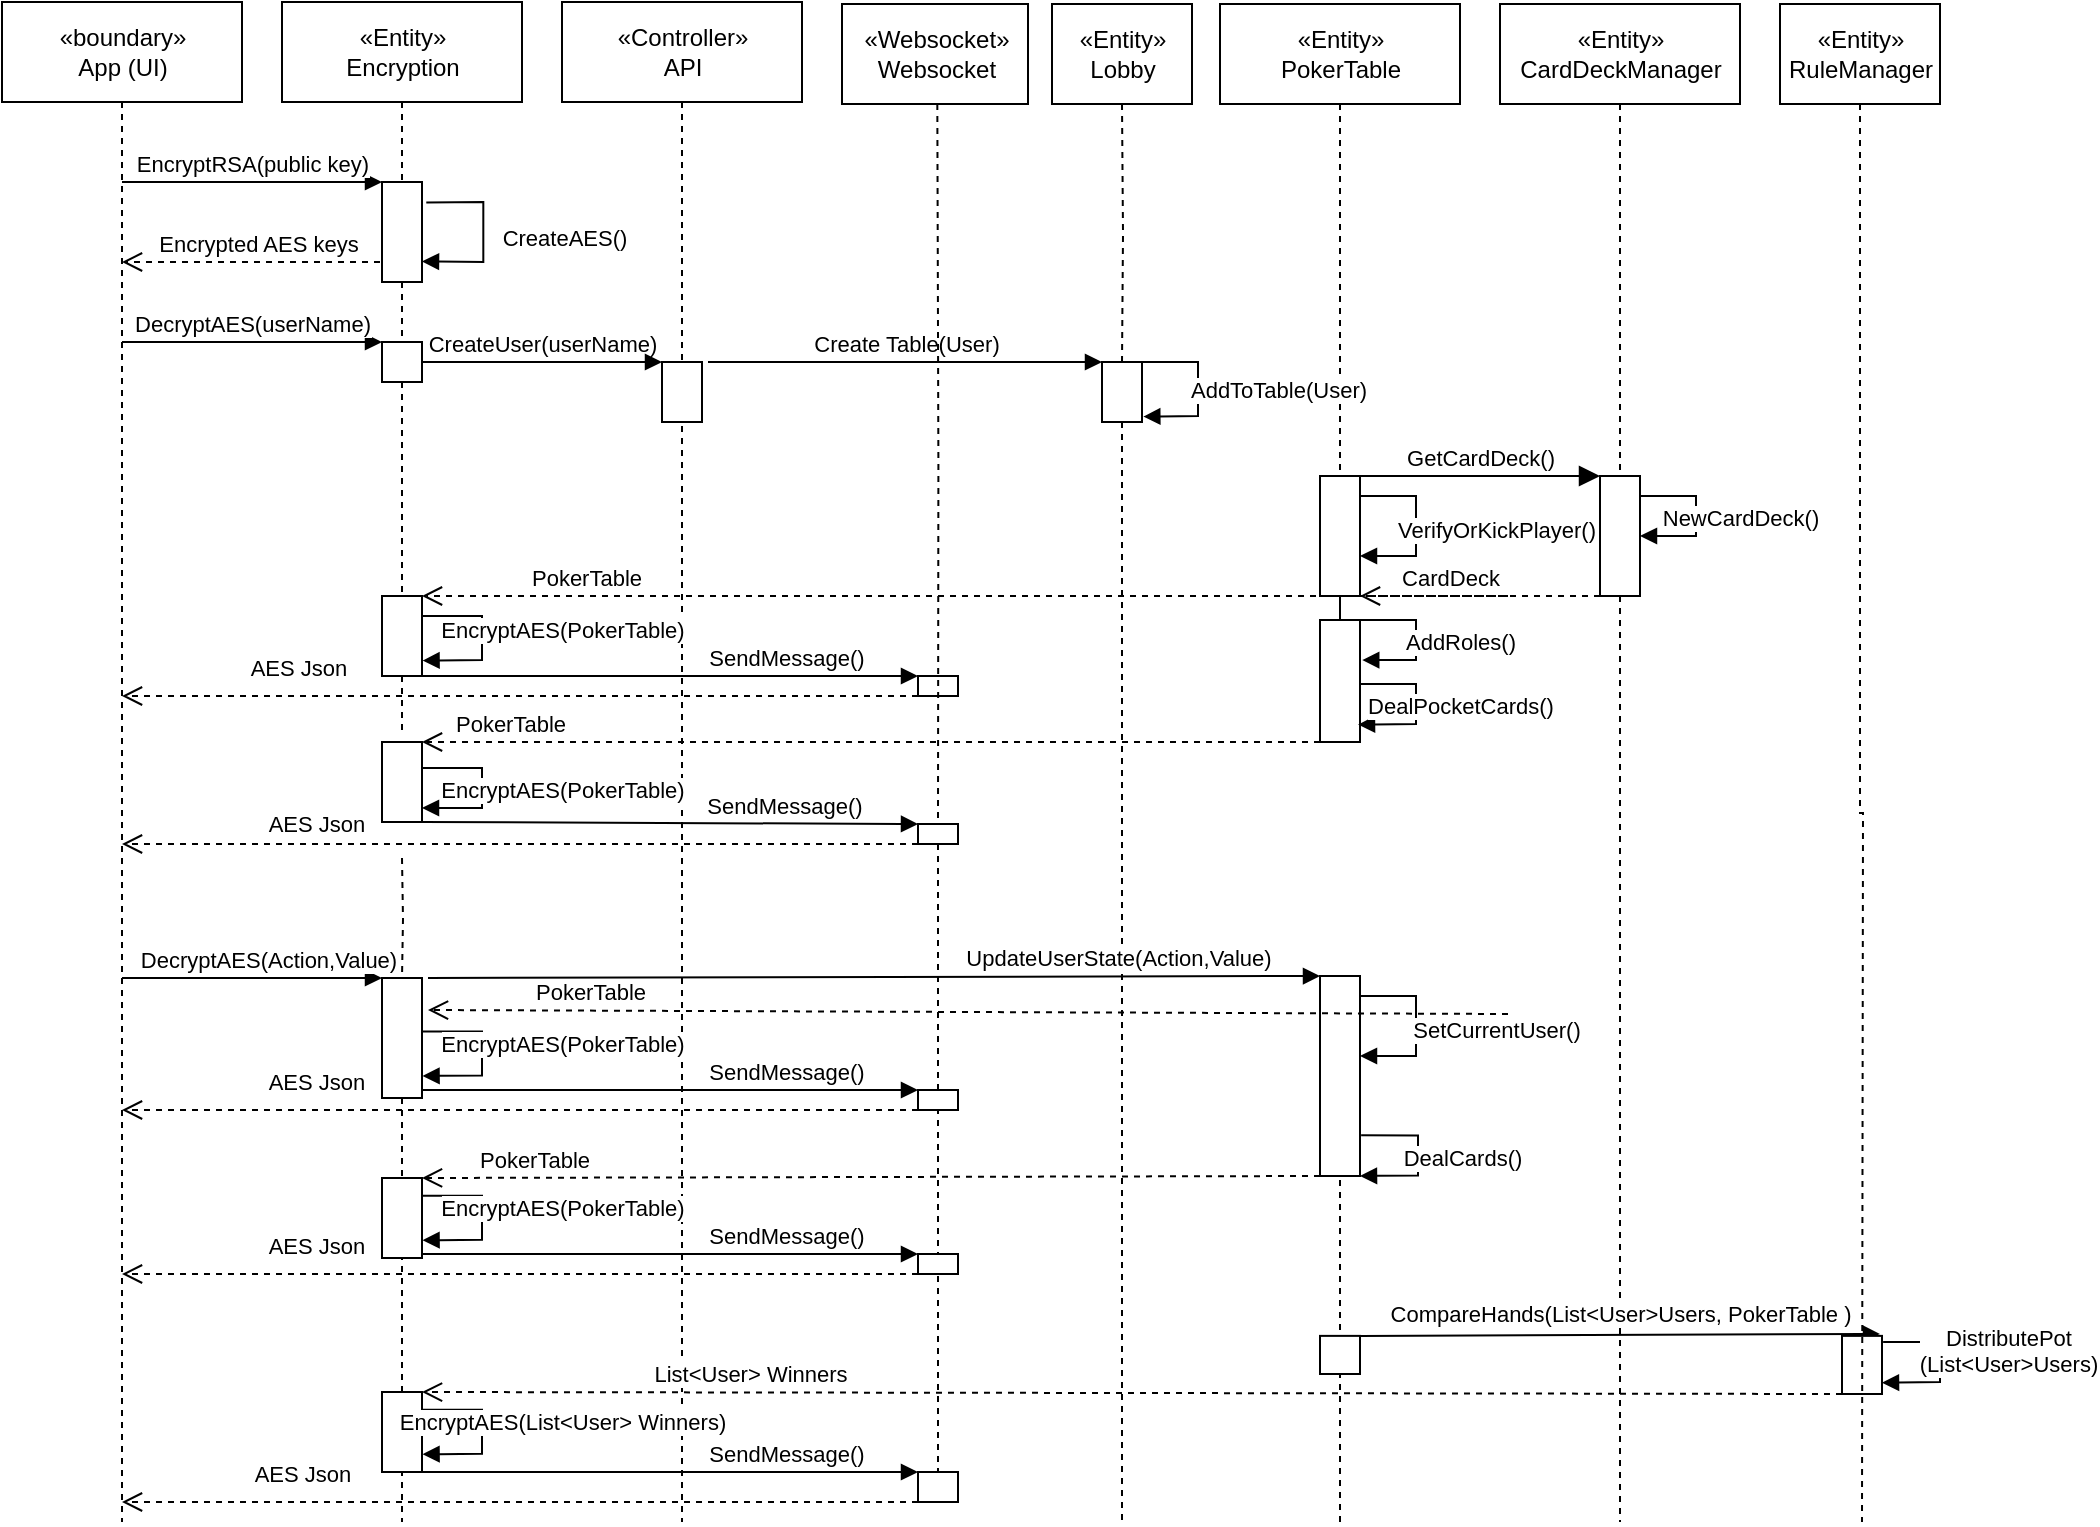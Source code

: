 <mxfile version="14.5.1" type="device"><diagram id="kZd33Q7mETK0-2-ZU69w" name="Page-1"><mxGraphModel dx="813" dy="470" grid="1" gridSize="10" guides="1" tooltips="1" connect="1" arrows="1" fold="1" page="1" pageScale="1" pageWidth="1169" pageHeight="827" math="0" shadow="0"><root><mxCell id="0"/><mxCell id="1" parent="0"/><mxCell id="RnV2M7TS6SEAEEuUX7Q--28" style="edgeStyle=orthogonalEdgeStyle;rounded=0;orthogonalLoop=1;jettySize=auto;html=1;dashed=1;labelBackgroundColor=none;endArrow=none;endFill=0;align=center;" parent="1" source="RnV2M7TS6SEAEEuUX7Q--19" target="RnV2M7TS6SEAEEuUX7Q--27" edge="1"><mxGeometry relative="1" as="geometry"><mxPoint x="756" y="678" as="targetPoint"/><mxPoint x="756.034" y="328.0" as="sourcePoint"/><Array as="points"/></mxGeometry></mxCell><mxCell id="I23DWFLtq30ZqTqnCh0_-11" style="edgeStyle=orthogonalEdgeStyle;rounded=0;orthogonalLoop=1;jettySize=auto;html=1;endArrow=none;endFill=0;dashed=1;exitX=0.5;exitY=1;exitDx=0;exitDy=0;" parent="1" source="dXs2vQaUBMwAgR_g___q-1" edge="1"><mxGeometry relative="1" as="geometry"><mxPoint x="147" y="820" as="targetPoint"/><Array as="points"><mxPoint x="147" y="621"/><mxPoint x="147" y="621"/></Array></mxGeometry></mxCell><mxCell id="dXs2vQaUBMwAgR_g___q-1" value="«boundary»&lt;br&gt;App (UI)" style="html=1;" parent="1" vertex="1"><mxGeometry x="87" y="60" width="120" height="50" as="geometry"/></mxCell><mxCell id="I23DWFLtq30ZqTqnCh0_-12" style="edgeStyle=orthogonalEdgeStyle;rounded=0;orthogonalLoop=1;jettySize=auto;html=1;dashed=1;endArrow=none;endFill=0;exitX=0.5;exitY=1;exitDx=0;exitDy=0;" parent="1" source="pCBoZzAWG-BqP60tmtR0-14" edge="1"><mxGeometry relative="1" as="geometry"><mxPoint x="287" y="820" as="targetPoint"/><mxPoint x="287" y="488" as="sourcePoint"/><Array as="points"><mxPoint x="287" y="678"/><mxPoint x="287" y="678"/></Array></mxGeometry></mxCell><mxCell id="I23DWFLtq30ZqTqnCh0_-34" style="edgeStyle=orthogonalEdgeStyle;rounded=0;orthogonalLoop=1;jettySize=auto;html=1;dashed=1;endArrow=none;endFill=0;" parent="1" source="I23DWFLtq30ZqTqnCh0_-36" edge="1"><mxGeometry relative="1" as="geometry"><mxPoint x="647" y="820" as="targetPoint"/></mxGeometry></mxCell><mxCell id="I23DWFLtq30ZqTqnCh0_-1" value="«Entity»&lt;br&gt;Lobby" style="html=1;" parent="1" vertex="1"><mxGeometry x="612" y="61" width="70" height="50" as="geometry"/></mxCell><mxCell id="I23DWFLtq30ZqTqnCh0_-17" style="edgeStyle=orthogonalEdgeStyle;rounded=0;orthogonalLoop=1;jettySize=auto;html=1;dashed=1;endArrow=none;endFill=0;" parent="1" source="I23DWFLtq30ZqTqnCh0_-4" edge="1"><mxGeometry relative="1" as="geometry"><mxPoint x="427" y="820" as="targetPoint"/><Array as="points"><mxPoint x="427" y="630"/><mxPoint x="427" y="630"/></Array></mxGeometry></mxCell><mxCell id="I23DWFLtq30ZqTqnCh0_-4" value="«Controller»&lt;br&gt;API" style="html=1;" parent="1" vertex="1"><mxGeometry x="367" y="60" width="120" height="50" as="geometry"/></mxCell><mxCell id="I23DWFLtq30ZqTqnCh0_-5" value="«Entity»&lt;br&gt;Encryption" style="html=1;" parent="1" vertex="1"><mxGeometry x="227" y="60" width="120" height="50" as="geometry"/></mxCell><mxCell id="I23DWFLtq30ZqTqnCh0_-38" style="edgeStyle=orthogonalEdgeStyle;rounded=0;orthogonalLoop=1;jettySize=auto;html=1;dashed=1;labelBackgroundColor=none;endArrow=none;endFill=0;exitX=0.5;exitY=1;exitDx=0;exitDy=0;" parent="1" source="I23DWFLtq30ZqTqnCh0_-39" edge="1"><mxGeometry relative="1" as="geometry"><mxPoint x="896" y="820" as="targetPoint"/><Array as="points"/></mxGeometry></mxCell><mxCell id="I23DWFLtq30ZqTqnCh0_-6" value="«Entity»&lt;br&gt;CardDeckManager" style="html=1;" parent="1" vertex="1"><mxGeometry x="836" y="61" width="120" height="50" as="geometry"/></mxCell><mxCell id="I23DWFLtq30ZqTqnCh0_-14" value="EncryptRSA(public key)" style="html=1;verticalAlign=bottom;endArrow=block;entryX=0;entryY=0;entryDx=0;entryDy=0;" parent="1" target="I23DWFLtq30ZqTqnCh0_-13" edge="1"><mxGeometry width="80" relative="1" as="geometry"><mxPoint x="147" y="150" as="sourcePoint"/><mxPoint x="237" y="170" as="targetPoint"/></mxGeometry></mxCell><mxCell id="I23DWFLtq30ZqTqnCh0_-22" value="Encrypted AES keys" style="html=1;verticalAlign=bottom;endArrow=open;dashed=1;endSize=8;" parent="1" edge="1"><mxGeometry relative="1" as="geometry"><mxPoint x="282" y="190" as="sourcePoint"/><mxPoint x="147" y="190" as="targetPoint"/></mxGeometry></mxCell><mxCell id="I23DWFLtq30ZqTqnCh0_-25" value="DecryptAES(userName)" style="html=1;verticalAlign=bottom;endArrow=block;entryX=0;entryY=0;entryDx=0;entryDy=0;" parent="1" target="I23DWFLtq30ZqTqnCh0_-24" edge="1"><mxGeometry width="80" relative="1" as="geometry"><mxPoint x="147" y="230" as="sourcePoint"/><mxPoint x="237" y="250" as="targetPoint"/></mxGeometry></mxCell><mxCell id="I23DWFLtq30ZqTqnCh0_-24" value="" style="rounded=0;whiteSpace=wrap;html=1;" parent="1" vertex="1"><mxGeometry x="277" y="230" width="20" height="20" as="geometry"/></mxCell><mxCell id="I23DWFLtq30ZqTqnCh0_-26" style="edgeStyle=orthogonalEdgeStyle;rounded=0;orthogonalLoop=1;jettySize=auto;html=1;dashed=1;endArrow=none;endFill=0;exitX=0.5;exitY=1;exitDx=0;exitDy=0;" parent="1" source="I23DWFLtq30ZqTqnCh0_-5" target="I23DWFLtq30ZqTqnCh0_-24" edge="1"><mxGeometry relative="1" as="geometry"><mxPoint x="297" y="630" as="targetPoint"/><mxPoint x="297" y="110" as="sourcePoint"/><Array as="points"/></mxGeometry></mxCell><mxCell id="I23DWFLtq30ZqTqnCh0_-13" value="" style="rounded=0;whiteSpace=wrap;html=1;" parent="1" vertex="1"><mxGeometry x="277" y="150" width="20" height="50" as="geometry"/></mxCell><mxCell id="I23DWFLtq30ZqTqnCh0_-30" value="CreateUser(userName)" style="html=1;verticalAlign=bottom;endArrow=block;entryX=0;entryY=0;entryDx=0;entryDy=0;labelBackgroundColor=none;" parent="1" target="I23DWFLtq30ZqTqnCh0_-29" edge="1"><mxGeometry width="80" relative="1" as="geometry"><mxPoint x="297" y="240" as="sourcePoint"/><mxPoint x="415" y="242" as="targetPoint"/></mxGeometry></mxCell><mxCell id="I23DWFLtq30ZqTqnCh0_-29" value="" style="rounded=0;whiteSpace=wrap;html=1;" parent="1" vertex="1"><mxGeometry x="417" y="240" width="20" height="30" as="geometry"/></mxCell><mxCell id="I23DWFLtq30ZqTqnCh0_-35" value="Create Table(User)" style="html=1;verticalAlign=bottom;endArrow=block;entryX=0;entryY=0;entryDx=0;entryDy=0;" parent="1" target="I23DWFLtq30ZqTqnCh0_-36" edge="1"><mxGeometry width="80" relative="1" as="geometry"><mxPoint x="440" y="240" as="sourcePoint"/><mxPoint x="540" y="242" as="targetPoint"/></mxGeometry></mxCell><mxCell id="I23DWFLtq30ZqTqnCh0_-36" value="" style="rounded=0;whiteSpace=wrap;html=1;" parent="1" vertex="1"><mxGeometry x="637" y="240" width="20" height="30" as="geometry"/></mxCell><mxCell id="I23DWFLtq30ZqTqnCh0_-37" style="edgeStyle=orthogonalEdgeStyle;rounded=0;orthogonalLoop=1;jettySize=auto;html=1;dashed=1;endArrow=none;endFill=0;" parent="1" target="I23DWFLtq30ZqTqnCh0_-36" edge="1"><mxGeometry relative="1" as="geometry"><mxPoint x="647" y="621" as="targetPoint"/><mxPoint x="647" y="111" as="sourcePoint"/></mxGeometry></mxCell><mxCell id="I23DWFLtq30ZqTqnCh0_-39" value="" style="rounded=0;whiteSpace=wrap;html=1;" parent="1" vertex="1"><mxGeometry x="886" y="297" width="20" height="60" as="geometry"/></mxCell><mxCell id="I23DWFLtq30ZqTqnCh0_-40" style="edgeStyle=orthogonalEdgeStyle;rounded=0;orthogonalLoop=1;jettySize=auto;html=1;dashed=1;labelBackgroundColor=none;endArrow=none;endFill=0;" parent="1" source="I23DWFLtq30ZqTqnCh0_-6" target="I23DWFLtq30ZqTqnCh0_-39" edge="1"><mxGeometry relative="1" as="geometry"><mxPoint x="756" y="621" as="targetPoint"/><mxPoint x="756" y="111" as="sourcePoint"/></mxGeometry></mxCell><mxCell id="I23DWFLtq30ZqTqnCh0_-41" value="NewCardDeck()" style="html=1;verticalAlign=bottom;endArrow=block;rounded=0;" parent="1" edge="1"><mxGeometry x="0.263" y="-22" width="80" relative="1" as="geometry"><mxPoint x="906" y="307" as="sourcePoint"/><mxPoint x="906" y="327" as="targetPoint"/><Array as="points"><mxPoint x="934" y="307"/><mxPoint x="934" y="327"/></Array><mxPoint x="22" y="22" as="offset"/></mxGeometry></mxCell><mxCell id="I23DWFLtq30ZqTqnCh0_-42" value="GetCardDeck()" style="html=1;verticalAlign=bottom;endArrow=block;endSize=8;align=center;endFill=1;exitX=1;exitY=0;exitDx=0;exitDy=0;entryX=0;entryY=0;entryDx=0;entryDy=0;" parent="1" source="RnV2M7TS6SEAEEuUX7Q--19" target="I23DWFLtq30ZqTqnCh0_-39" edge="1"><mxGeometry relative="1" as="geometry"><mxPoint x="806" y="248" as="sourcePoint"/><mxPoint x="846" y="178" as="targetPoint"/><mxPoint as="offset"/></mxGeometry></mxCell><mxCell id="I23DWFLtq30ZqTqnCh0_-44" style="edgeStyle=orthogonalEdgeStyle;rounded=0;orthogonalLoop=1;jettySize=auto;html=1;dashed=1;labelBackgroundColor=none;endArrow=none;endFill=0;align=center;entryX=0.5;entryY=1;entryDx=0;entryDy=0;" parent="1" edge="1"><mxGeometry relative="1" as="geometry"><mxPoint x="756" y="619" as="targetPoint"/><Array as="points"/><mxPoint x="756" y="820" as="sourcePoint"/></mxGeometry></mxCell><mxCell id="I23DWFLtq30ZqTqnCh0_-43" value="«Entity»&lt;br&gt;PokerTable" style="html=1;" parent="1" vertex="1"><mxGeometry x="696" y="61" width="120" height="50" as="geometry"/></mxCell><mxCell id="RnV2M7TS6SEAEEuUX7Q--2" value="CardDeck" style="html=1;verticalAlign=bottom;endArrow=open;dashed=1;endSize=8;entryX=1;entryY=1;entryDx=0;entryDy=0;exitX=0;exitY=1;exitDx=0;exitDy=0;" parent="1" source="I23DWFLtq30ZqTqnCh0_-39" target="RnV2M7TS6SEAEEuUX7Q--19" edge="1"><mxGeometry x="0.259" relative="1" as="geometry"><mxPoint x="884" y="318" as="sourcePoint"/><mxPoint x="776" y="318" as="targetPoint"/><mxPoint as="offset"/></mxGeometry></mxCell><mxCell id="RnV2M7TS6SEAEEuUX7Q--13" value="EncryptAES(PokerTable)" style="html=1;verticalAlign=bottom;endArrow=block;rounded=0;entryX=1.014;entryY=0.807;entryDx=0;entryDy=0;entryPerimeter=0;" parent="1" target="RnV2M7TS6SEAEEuUX7Q--12" edge="1"><mxGeometry x="0.115" y="40" width="80" relative="1" as="geometry"><mxPoint x="297" y="367" as="sourcePoint"/><mxPoint x="307" y="397" as="targetPoint"/><Array as="points"><mxPoint x="327" y="367"/><mxPoint x="327" y="389"/></Array><mxPoint as="offset"/></mxGeometry></mxCell><mxCell id="RnV2M7TS6SEAEEuUX7Q--14" value="AES Json" style="html=1;verticalAlign=bottom;endArrow=open;dashed=1;endSize=8;exitX=0;exitY=1;exitDx=0;exitDy=0;" parent="1" source="tcF9JLn-VsjhTE7uYUkC-4" edge="1"><mxGeometry x="0.561" y="-5" relative="1" as="geometry"><mxPoint x="277" y="397" as="sourcePoint"/><mxPoint x="147" y="407" as="targetPoint"/><mxPoint as="offset"/></mxGeometry></mxCell><mxCell id="RnV2M7TS6SEAEEuUX7Q--15" value="CreateAES()" style="html=1;verticalAlign=bottom;endArrow=block;rounded=0;entryX=0.967;entryY=0.567;entryDx=0;entryDy=0;entryPerimeter=0;exitX=1.074;exitY=0.146;exitDx=0;exitDy=0;exitPerimeter=0;" parent="1" edge="1"><mxGeometry x="0.259" y="40" width="80" relative="1" as="geometry"><mxPoint x="299.14" y="160.22" as="sourcePoint"/><mxPoint x="297.0" y="189.69" as="targetPoint"/><Array as="points"><mxPoint x="327.66" y="160"/><mxPoint x="327.66" y="190"/></Array><mxPoint as="offset"/></mxGeometry></mxCell><mxCell id="RnV2M7TS6SEAEEuUX7Q--19" value="" style="rounded=0;whiteSpace=wrap;html=1;" parent="1" vertex="1"><mxGeometry x="746" y="297" width="20" height="60" as="geometry"/></mxCell><mxCell id="RnV2M7TS6SEAEEuUX7Q--20" style="edgeStyle=orthogonalEdgeStyle;rounded=0;orthogonalLoop=1;jettySize=auto;html=1;dashed=1;labelBackgroundColor=none;endArrow=none;endFill=0;align=center;" parent="1" source="I23DWFLtq30ZqTqnCh0_-43" target="RnV2M7TS6SEAEEuUX7Q--19" edge="1"><mxGeometry relative="1" as="geometry"><mxPoint x="933" y="661" as="targetPoint"/><mxPoint x="756.0" y="111" as="sourcePoint"/><Array as="points"/></mxGeometry></mxCell><mxCell id="RnV2M7TS6SEAEEuUX7Q--24" value="PokerTable" style="html=1;verticalAlign=bottom;endArrow=open;dashed=1;endSize=8;entryX=1;entryY=0;entryDx=0;entryDy=0;exitX=0;exitY=0.5;exitDx=0;exitDy=0;" parent="1" target="RnV2M7TS6SEAEEuUX7Q--12" edge="1"><mxGeometry x="0.7" relative="1" as="geometry"><mxPoint x="840" y="357" as="sourcePoint"/><mxPoint x="580" y="356.44" as="targetPoint"/><mxPoint as="offset"/></mxGeometry></mxCell><mxCell id="RnV2M7TS6SEAEEuUX7Q--12" value="" style="rounded=0;whiteSpace=wrap;html=1;" parent="1" vertex="1"><mxGeometry x="277" y="357" width="20" height="40" as="geometry"/></mxCell><mxCell id="RnV2M7TS6SEAEEuUX7Q--25" style="edgeStyle=orthogonalEdgeStyle;rounded=0;orthogonalLoop=1;jettySize=auto;html=1;dashed=1;endArrow=none;endFill=0;exitX=0.5;exitY=1;exitDx=0;exitDy=0;" parent="1" source="I23DWFLtq30ZqTqnCh0_-24" target="RnV2M7TS6SEAEEuUX7Q--12" edge="1"><mxGeometry relative="1" as="geometry"><mxPoint x="287" y="630" as="targetPoint"/><mxPoint x="287" y="260" as="sourcePoint"/><Array as="points"/></mxGeometry></mxCell><mxCell id="RnV2M7TS6SEAEEuUX7Q--27" value="" style="rounded=0;whiteSpace=wrap;html=1;" parent="1" vertex="1"><mxGeometry x="746" y="369" width="20" height="61" as="geometry"/></mxCell><mxCell id="RnV2M7TS6SEAEEuUX7Q--29" value="PokerTable" style="html=1;verticalAlign=bottom;endArrow=open;dashed=1;endSize=8;exitX=0;exitY=1;exitDx=0;exitDy=0;entryX=1;entryY=0;entryDx=0;entryDy=0;" parent="1" source="RnV2M7TS6SEAEEuUX7Q--27" target="RnV2M7TS6SEAEEuUX7Q--32" edge="1"><mxGeometry x="0.804" relative="1" as="geometry"><mxPoint x="840" y="437.75" as="sourcePoint"/><mxPoint x="301" y="439" as="targetPoint"/><mxPoint as="offset"/></mxGeometry></mxCell><mxCell id="RnV2M7TS6SEAEEuUX7Q--31" style="edgeStyle=orthogonalEdgeStyle;rounded=0;orthogonalLoop=1;jettySize=auto;html=1;dashed=1;endArrow=none;endFill=0;exitX=0.5;exitY=1;exitDx=0;exitDy=0;" parent="1" source="RnV2M7TS6SEAEEuUX7Q--12" edge="1"><mxGeometry relative="1" as="geometry"><mxPoint x="287" y="427" as="targetPoint"/><mxPoint x="287" y="427" as="sourcePoint"/><Array as="points"/></mxGeometry></mxCell><mxCell id="RnV2M7TS6SEAEEuUX7Q--32" value="" style="rounded=0;whiteSpace=wrap;html=1;" parent="1" vertex="1"><mxGeometry x="277" y="430" width="20" height="40" as="geometry"/></mxCell><mxCell id="RnV2M7TS6SEAEEuUX7Q--33" value="EncryptAES(PokerTable)" style="html=1;verticalAlign=bottom;endArrow=block;rounded=0;" parent="1" edge="1"><mxGeometry x="0.25" y="-40" width="80" relative="1" as="geometry"><mxPoint x="297" y="443" as="sourcePoint"/><mxPoint x="297" y="463" as="targetPoint"/><Array as="points"><mxPoint x="327" y="443"/><mxPoint x="327" y="463"/></Array><mxPoint x="40" y="40" as="offset"/></mxGeometry></mxCell><mxCell id="RnV2M7TS6SEAEEuUX7Q--34" value="AES Json" style="html=1;verticalAlign=bottom;endArrow=open;dashed=1;endSize=8;exitX=0;exitY=1;exitDx=0;exitDy=0;" parent="1" source="tcF9JLn-VsjhTE7uYUkC-6" edge="1"><mxGeometry x="0.512" y="-1" relative="1" as="geometry"><mxPoint x="277" y="479.6" as="sourcePoint"/><mxPoint x="147" y="481" as="targetPoint"/><Array as="points"/><mxPoint as="offset"/></mxGeometry></mxCell><mxCell id="RnV2M7TS6SEAEEuUX7Q--41" value="«Entity»&lt;br&gt;RuleManager" style="html=1;" parent="1" vertex="1"><mxGeometry x="976" y="61" width="80" height="50" as="geometry"/></mxCell><mxCell id="RnV2M7TS6SEAEEuUX7Q--43" value="DecryptAES(Action,Value)" style="html=1;verticalAlign=bottom;endArrow=block;entryX=0;entryY=0;entryDx=0;entryDy=0;" parent="1" target="RnV2M7TS6SEAEEuUX7Q--44" edge="1"><mxGeometry x="0.123" width="80" relative="1" as="geometry"><mxPoint x="147" y="548.0" as="sourcePoint"/><mxPoint x="267" y="548" as="targetPoint"/><mxPoint as="offset"/></mxGeometry></mxCell><mxCell id="RnV2M7TS6SEAEEuUX7Q--44" value="" style="rounded=0;whiteSpace=wrap;html=1;" parent="1" vertex="1"><mxGeometry x="277" y="548" width="20" height="60" as="geometry"/></mxCell><mxCell id="RnV2M7TS6SEAEEuUX7Q--45" style="edgeStyle=orthogonalEdgeStyle;rounded=0;orthogonalLoop=1;jettySize=auto;html=1;dashed=1;endArrow=none;endFill=0;exitX=0.5;exitY=1;exitDx=0;exitDy=0;" parent="1" target="RnV2M7TS6SEAEEuUX7Q--44" edge="1"><mxGeometry relative="1" as="geometry"><mxPoint x="287" y="678" as="targetPoint"/><mxPoint x="287" y="488" as="sourcePoint"/><Array as="points"/></mxGeometry></mxCell><mxCell id="RnV2M7TS6SEAEEuUX7Q--46" value="UpdateUserState(Action,Value)" style="html=1;verticalAlign=bottom;endArrow=block;entryX=0;entryY=0;entryDx=0;entryDy=0;" parent="1" target="RnV2M7TS6SEAEEuUX7Q--47" edge="1"><mxGeometry x="0.55" width="80" relative="1" as="geometry"><mxPoint x="300" y="548.0" as="sourcePoint"/><mxPoint x="840" y="549" as="targetPoint"/><mxPoint as="offset"/></mxGeometry></mxCell><mxCell id="RnV2M7TS6SEAEEuUX7Q--47" value="" style="rounded=0;whiteSpace=wrap;html=1;" parent="1" vertex="1"><mxGeometry x="746" y="547" width="20" height="100" as="geometry"/></mxCell><mxCell id="pCBoZzAWG-BqP60tmtR0-1" value="PokerTable" style="html=1;verticalAlign=bottom;endArrow=open;dashed=1;endSize=8;exitX=0;exitY=1;exitDx=0;exitDy=0;entryX=1;entryY=0;entryDx=0;entryDy=0;" parent="1" source="RnV2M7TS6SEAEEuUX7Q--47" target="pCBoZzAWG-BqP60tmtR0-14" edge="1"><mxGeometry x="0.75" relative="1" as="geometry"><mxPoint x="840" y="649" as="sourcePoint"/><mxPoint x="320" y="648" as="targetPoint"/><mxPoint as="offset"/></mxGeometry></mxCell><mxCell id="pCBoZzAWG-BqP60tmtR0-2" value="EncryptAES(PokerTable)" style="html=1;verticalAlign=bottom;endArrow=block;rounded=0;entryX=1.014;entryY=0.807;entryDx=0;entryDy=0;entryPerimeter=0;" parent="1" edge="1"><mxGeometry x="0.115" y="40" width="80" relative="1" as="geometry"><mxPoint x="297.0" y="574.72" as="sourcePoint"/><mxPoint x="297.28" y="597.0" as="targetPoint"/><Array as="points"><mxPoint x="327" y="574.72"/><mxPoint x="327" y="596.72"/></Array><mxPoint as="offset"/></mxGeometry></mxCell><mxCell id="pCBoZzAWG-BqP60tmtR0-3" value="AES Json" style="html=1;verticalAlign=bottom;endArrow=open;dashed=1;endSize=8;exitX=0;exitY=1;exitDx=0;exitDy=0;" parent="1" source="tcF9JLn-VsjhTE7uYUkC-11" edge="1"><mxGeometry x="0.512" y="-5" relative="1" as="geometry"><mxPoint x="277" y="618" as="sourcePoint"/><mxPoint x="147" y="614" as="targetPoint"/><mxPoint as="offset"/></mxGeometry></mxCell><mxCell id="pCBoZzAWG-BqP60tmtR0-10" value="" style="rounded=0;whiteSpace=wrap;html=1;" parent="1" vertex="1"><mxGeometry x="746" y="726.94" width="20" height="19.06" as="geometry"/></mxCell><mxCell id="pCBoZzAWG-BqP60tmtR0-13" value="PokerTable" style="html=1;verticalAlign=bottom;endArrow=open;dashed=1;endSize=8;exitX=0;exitY=0.25;exitDx=0;exitDy=0;" parent="1" edge="1"><mxGeometry x="0.701" relative="1" as="geometry"><mxPoint x="840" y="566" as="sourcePoint"/><mxPoint x="300" y="564" as="targetPoint"/><mxPoint as="offset"/></mxGeometry></mxCell><mxCell id="pCBoZzAWG-BqP60tmtR0-14" value="" style="rounded=0;whiteSpace=wrap;html=1;" parent="1" vertex="1"><mxGeometry x="277" y="648" width="20" height="40" as="geometry"/></mxCell><mxCell id="pCBoZzAWG-BqP60tmtR0-15" style="edgeStyle=orthogonalEdgeStyle;rounded=0;orthogonalLoop=1;jettySize=auto;html=1;dashed=1;endArrow=none;endFill=0;exitX=0.5;exitY=1;exitDx=0;exitDy=0;" parent="1" source="RnV2M7TS6SEAEEuUX7Q--44" target="pCBoZzAWG-BqP60tmtR0-14" edge="1"><mxGeometry relative="1" as="geometry"><mxPoint x="287" y="848" as="targetPoint"/><mxPoint x="287" y="588" as="sourcePoint"/><Array as="points"/></mxGeometry></mxCell><mxCell id="pCBoZzAWG-BqP60tmtR0-16" value="EncryptAES(PokerTable)" style="html=1;verticalAlign=bottom;endArrow=block;rounded=0;entryX=1.014;entryY=0.807;entryDx=0;entryDy=0;entryPerimeter=0;" parent="1" edge="1"><mxGeometry x="0.115" y="40" width="80" relative="1" as="geometry"><mxPoint x="297.0" y="656.86" as="sourcePoint"/><mxPoint x="297.28" y="679.14" as="targetPoint"/><Array as="points"><mxPoint x="327" y="656.86"/><mxPoint x="327" y="678.86"/></Array><mxPoint as="offset"/></mxGeometry></mxCell><mxCell id="CEzN8gbvRfDG_5V-bq5U-1" value="AddRoles()" style="html=1;verticalAlign=bottom;endArrow=block;rounded=0;entryX=1.056;entryY=0.273;entryDx=0;entryDy=0;entryPerimeter=0;" parent="1" edge="1"><mxGeometry x="0.282" y="22" width="80" relative="1" as="geometry"><mxPoint x="766" y="369" as="sourcePoint"/><mxPoint x="767.12" y="389.03" as="targetPoint"/><Array as="points"><mxPoint x="794" y="369"/><mxPoint x="794" y="389"/></Array><mxPoint x="22" y="-22" as="offset"/></mxGeometry></mxCell><mxCell id="CEzN8gbvRfDG_5V-bq5U-3" value="DealPocketCards()" style="html=1;verticalAlign=bottom;endArrow=block;rounded=0;entryX=0.95;entryY=0.639;entryDx=0;entryDy=0;entryPerimeter=0;exitX=0.978;exitY=0.454;exitDx=0;exitDy=0;exitPerimeter=0;" parent="1" edge="1"><mxGeometry x="0.251" y="22" width="80" relative="1" as="geometry"><mxPoint x="765.56" y="400.94" as="sourcePoint"/><mxPoint x="765" y="421.29" as="targetPoint"/><Array as="points"><mxPoint x="794" y="401"/><mxPoint x="794" y="421"/></Array><mxPoint x="22" y="-22" as="offset"/></mxGeometry></mxCell><mxCell id="CEzN8gbvRfDG_5V-bq5U-4" value="SetCurrentUser()" style="html=1;verticalAlign=bottom;endArrow=block;rounded=0;" parent="1" edge="1"><mxGeometry x="0.259" y="40" width="80" relative="1" as="geometry"><mxPoint x="766" y="557" as="sourcePoint"/><mxPoint x="766" y="587" as="targetPoint"/><Array as="points"><mxPoint x="794" y="557"/><mxPoint x="794" y="587"/></Array><mxPoint as="offset"/></mxGeometry></mxCell><mxCell id="CEzN8gbvRfDG_5V-bq5U-5" value="DealCards()" style="html=1;verticalAlign=bottom;endArrow=block;rounded=0;entryX=0.95;entryY=0.639;entryDx=0;entryDy=0;entryPerimeter=0;exitX=0.978;exitY=0.454;exitDx=0;exitDy=0;exitPerimeter=0;" parent="1" edge="1"><mxGeometry x="0.251" y="22" width="80" relative="1" as="geometry"><mxPoint x="766.56" y="626.65" as="sourcePoint"/><mxPoint x="766" y="647" as="targetPoint"/><Array as="points"><mxPoint x="795" y="626.71"/><mxPoint x="795" y="646.71"/></Array><mxPoint x="22" y="-22" as="offset"/></mxGeometry></mxCell><mxCell id="tcF9JLn-VsjhTE7uYUkC-2" value="«Websocket»&lt;br&gt;Websocket" style="html=1;" parent="1" vertex="1"><mxGeometry x="507" y="61" width="93" height="50" as="geometry"/></mxCell><mxCell id="tcF9JLn-VsjhTE7uYUkC-3" style="edgeStyle=orthogonalEdgeStyle;rounded=0;orthogonalLoop=1;jettySize=auto;html=1;endArrow=none;endFill=0;dashed=1;labelBackgroundColor=none;entryX=0.5;entryY=0;entryDx=0;entryDy=0;" parent="1" source="tcF9JLn-VsjhTE7uYUkC-6" target="tcF9JLn-VsjhTE7uYUkC-28" edge="1"><mxGeometry relative="1" as="geometry"><mxPoint x="554.66" y="849" as="targetPoint"/><mxPoint x="554.66" y="159" as="sourcePoint"/></mxGeometry></mxCell><mxCell id="tcF9JLn-VsjhTE7uYUkC-4" value="" style="rounded=0;whiteSpace=wrap;html=1;" parent="1" vertex="1"><mxGeometry x="545" y="397" width="20" height="10" as="geometry"/></mxCell><mxCell id="tcF9JLn-VsjhTE7uYUkC-5" value="SendMessage()" style="html=1;verticalAlign=bottom;endArrow=block;entryX=0;entryY=0;entryDx=0;entryDy=0;labelBackgroundColor=none;exitX=1;exitY=1;exitDx=0;exitDy=0;" parent="1" source="RnV2M7TS6SEAEEuUX7Q--12" target="tcF9JLn-VsjhTE7uYUkC-4" edge="1"><mxGeometry x="0.462" width="80" relative="1" as="geometry"><mxPoint x="307" y="397" as="sourcePoint"/><mxPoint x="537" y="417.0" as="targetPoint"/><mxPoint as="offset"/></mxGeometry></mxCell><mxCell id="tcF9JLn-VsjhTE7uYUkC-6" value="" style="rounded=0;whiteSpace=wrap;html=1;" parent="1" vertex="1"><mxGeometry x="545" y="471" width="20" height="10" as="geometry"/></mxCell><mxCell id="tcF9JLn-VsjhTE7uYUkC-7" style="edgeStyle=orthogonalEdgeStyle;rounded=0;orthogonalLoop=1;jettySize=auto;html=1;endArrow=none;endFill=0;dashed=1;labelBackgroundColor=none;" parent="1" target="tcF9JLn-VsjhTE7uYUkC-6" edge="1"><mxGeometry relative="1" as="geometry"><mxPoint x="554.66" y="801" as="targetPoint"/><mxPoint x="554.66" y="111" as="sourcePoint"/></mxGeometry></mxCell><mxCell id="tcF9JLn-VsjhTE7uYUkC-8" value="SendMessage()" style="html=1;verticalAlign=bottom;endArrow=block;entryX=0;entryY=0;entryDx=0;entryDy=0;labelBackgroundColor=none;exitX=1;exitY=1;exitDx=0;exitDy=0;" parent="1" source="RnV2M7TS6SEAEEuUX7Q--32" target="tcF9JLn-VsjhTE7uYUkC-6" edge="1"><mxGeometry x="0.462" width="80" relative="1" as="geometry"><mxPoint x="297.0" y="490.52" as="sourcePoint"/><mxPoint x="557" y="490.52" as="targetPoint"/><mxPoint as="offset"/></mxGeometry></mxCell><mxCell id="tcF9JLn-VsjhTE7uYUkC-10" value="SendMessage()" style="html=1;verticalAlign=bottom;endArrow=block;entryX=0;entryY=0;entryDx=0;entryDy=0;labelBackgroundColor=none;exitX=1;exitY=1;exitDx=0;exitDy=0;" parent="1" target="tcF9JLn-VsjhTE7uYUkC-11" edge="1"><mxGeometry x="0.462" width="80" relative="1" as="geometry"><mxPoint x="297.0" y="604" as="sourcePoint"/><mxPoint x="537" y="624.0" as="targetPoint"/><mxPoint as="offset"/></mxGeometry></mxCell><mxCell id="tcF9JLn-VsjhTE7uYUkC-11" value="" style="rounded=0;whiteSpace=wrap;html=1;" parent="1" vertex="1"><mxGeometry x="545" y="604" width="20" height="10" as="geometry"/></mxCell><mxCell id="tcF9JLn-VsjhTE7uYUkC-15" value="" style="rounded=0;whiteSpace=wrap;html=1;" parent="1" vertex="1"><mxGeometry x="545" y="686" width="20" height="10" as="geometry"/></mxCell><mxCell id="tcF9JLn-VsjhTE7uYUkC-16" value="SendMessage()" style="html=1;verticalAlign=bottom;endArrow=block;entryX=0;entryY=0;entryDx=0;entryDy=0;labelBackgroundColor=none;exitX=1;exitY=1;exitDx=0;exitDy=0;" parent="1" target="tcF9JLn-VsjhTE7uYUkC-15" edge="1"><mxGeometry x="0.462" width="80" relative="1" as="geometry"><mxPoint x="297.0" y="686" as="sourcePoint"/><mxPoint x="537" y="706.0" as="targetPoint"/><mxPoint as="offset"/></mxGeometry></mxCell><mxCell id="tcF9JLn-VsjhTE7uYUkC-17" value="AES Json" style="html=1;verticalAlign=bottom;endArrow=open;dashed=1;endSize=8;exitX=0;exitY=1;exitDx=0;exitDy=0;" parent="1" source="tcF9JLn-VsjhTE7uYUkC-15" edge="1"><mxGeometry x="0.512" y="-5" relative="1" as="geometry"><mxPoint x="277" y="700" as="sourcePoint"/><mxPoint x="147" y="696" as="targetPoint"/><mxPoint as="offset"/></mxGeometry></mxCell><mxCell id="tcF9JLn-VsjhTE7uYUkC-18" value="CompareHands(List&amp;lt;User&amp;gt;Users, PokerTable )" style="html=1;verticalAlign=bottom;endArrow=block;rounded=0;exitX=1;exitY=0;exitDx=0;exitDy=0;" parent="1" source="pCBoZzAWG-BqP60tmtR0-10" edge="1"><mxGeometry width="80" relative="1" as="geometry"><mxPoint x="776" y="725.94" as="sourcePoint"/><mxPoint x="1026" y="725.94" as="targetPoint"/><Array as="points"/><mxPoint y="-1" as="offset"/></mxGeometry></mxCell><mxCell id="tcF9JLn-VsjhTE7uYUkC-20" value="" style="rounded=0;whiteSpace=wrap;html=1;" parent="1" vertex="1"><mxGeometry x="1007" y="726.94" width="20" height="29.06" as="geometry"/></mxCell><mxCell id="tcF9JLn-VsjhTE7uYUkC-21" style="edgeStyle=orthogonalEdgeStyle;rounded=0;orthogonalLoop=1;jettySize=auto;html=1;endArrow=none;endFill=0;dashed=1;labelBackgroundColor=none;" parent="1" source="RnV2M7TS6SEAEEuUX7Q--41" edge="1"><mxGeometry relative="1" as="geometry"><mxPoint x="1017" y="820" as="targetPoint"/><mxPoint x="1036" y="111" as="sourcePoint"/></mxGeometry></mxCell><mxCell id="tcF9JLn-VsjhTE7uYUkC-22" value="List&amp;lt;User&amp;gt; Winners" style="html=1;verticalAlign=bottom;endArrow=open;dashed=1;endSize=8;exitX=0;exitY=1;exitDx=0;exitDy=0;entryX=1;entryY=0;entryDx=0;entryDy=0;" parent="1" source="tcF9JLn-VsjhTE7uYUkC-20" target="tcF9JLn-VsjhTE7uYUkC-30" edge="1"><mxGeometry x="0.538" relative="1" as="geometry"><mxPoint x="1120" y="716" as="sourcePoint"/><mxPoint x="570" y="716" as="targetPoint"/><mxPoint as="offset"/></mxGeometry></mxCell><mxCell id="tcF9JLn-VsjhTE7uYUkC-25" value="DistributePot&lt;br&gt;(List&amp;lt;User&amp;gt;Users)" style="html=1;verticalAlign=bottom;endArrow=block;rounded=0;entryX=0.95;entryY=0.639;entryDx=0;entryDy=0;entryPerimeter=0;exitX=0.978;exitY=0.454;exitDx=0;exitDy=0;exitPerimeter=0;" parent="1" edge="1"><mxGeometry x="0.251" y="34" width="80" relative="1" as="geometry"><mxPoint x="1027.56" y="730" as="sourcePoint"/><mxPoint x="1027" y="750.35" as="targetPoint"/><Array as="points"><mxPoint x="1056" y="730.06"/><mxPoint x="1056" y="750.06"/></Array><mxPoint x="34" y="-34" as="offset"/></mxGeometry></mxCell><mxCell id="tcF9JLn-VsjhTE7uYUkC-28" value="" style="rounded=0;whiteSpace=wrap;html=1;" parent="1" vertex="1"><mxGeometry x="545" y="795" width="20" height="15" as="geometry"/></mxCell><mxCell id="tcF9JLn-VsjhTE7uYUkC-29" value="SendMessage()" style="html=1;verticalAlign=bottom;endArrow=block;entryX=0;entryY=0;entryDx=0;entryDy=0;labelBackgroundColor=none;exitX=1;exitY=1;exitDx=0;exitDy=0;" parent="1" source="tcF9JLn-VsjhTE7uYUkC-30" target="tcF9JLn-VsjhTE7uYUkC-28" edge="1"><mxGeometry x="0.462" width="80" relative="1" as="geometry"><mxPoint x="297" y="778" as="sourcePoint"/><mxPoint x="537" y="798.0" as="targetPoint"/><mxPoint as="offset"/></mxGeometry></mxCell><mxCell id="tcF9JLn-VsjhTE7uYUkC-30" value="" style="rounded=0;whiteSpace=wrap;html=1;" parent="1" vertex="1"><mxGeometry x="277" y="755" width="20" height="40" as="geometry"/></mxCell><mxCell id="tcF9JLn-VsjhTE7uYUkC-31" value="EncryptAES(List&amp;lt;User&amp;gt; Winners)" style="html=1;verticalAlign=bottom;endArrow=block;rounded=0;entryX=1.014;entryY=0.807;entryDx=0;entryDy=0;entryPerimeter=0;" parent="1" edge="1"><mxGeometry x="0.115" y="40" width="80" relative="1" as="geometry"><mxPoint x="297.0" y="763.86" as="sourcePoint"/><mxPoint x="297.28" y="786.14" as="targetPoint"/><Array as="points"><mxPoint x="327" y="763.86"/><mxPoint x="327" y="785.86"/></Array><mxPoint as="offset"/></mxGeometry></mxCell><mxCell id="tcF9JLn-VsjhTE7uYUkC-32" value="AES Json" style="html=1;verticalAlign=bottom;endArrow=open;dashed=1;endSize=8;exitX=0;exitY=1;exitDx=0;exitDy=0;" parent="1" source="tcF9JLn-VsjhTE7uYUkC-28" edge="1"><mxGeometry x="0.55" y="-5" relative="1" as="geometry"><mxPoint x="542" y="810.0" as="sourcePoint"/><mxPoint x="147" y="810" as="targetPoint"/><mxPoint as="offset"/></mxGeometry></mxCell><mxCell id="4rXDthsjbxwhP-bbcQOD-4" value="AddToTable(User)" style="html=1;verticalAlign=bottom;endArrow=block;rounded=0;entryX=1.033;entryY=0.91;entryDx=0;entryDy=0;entryPerimeter=0;exitX=0.92;exitY=0.002;exitDx=0;exitDy=0;exitPerimeter=0;" parent="1" source="I23DWFLtq30ZqTqnCh0_-36" target="I23DWFLtq30ZqTqnCh0_-36" edge="1"><mxGeometry x="0.259" y="40" width="80" relative="1" as="geometry"><mxPoint x="658" y="240" as="sourcePoint"/><mxPoint x="657" y="271" as="targetPoint"/><Array as="points"><mxPoint x="685" y="240"/><mxPoint x="685" y="267"/></Array><mxPoint as="offset"/></mxGeometry></mxCell><mxCell id="4rXDthsjbxwhP-bbcQOD-7" value="VerifyOrKickPlayer()" style="html=1;verticalAlign=bottom;endArrow=block;rounded=0;" parent="1" edge="1"><mxGeometry x="0.259" y="40" width="80" relative="1" as="geometry"><mxPoint x="766" y="307" as="sourcePoint"/><mxPoint x="766" y="337" as="targetPoint"/><Array as="points"><mxPoint x="794" y="307"/><mxPoint x="794" y="337"/></Array><mxPoint as="offset"/></mxGeometry></mxCell><mxCell id="4rXDthsjbxwhP-bbcQOD-103" value="Betting Loop" style="" parent="0" visible="0"/><mxCell id="CEzN8gbvRfDG_5V-bq5U-8" value="Betting Loop" style="shape=umlFrame;whiteSpace=wrap;html=1;width=80;height=30;" parent="4rXDthsjbxwhP-bbcQOD-103" vertex="1"><mxGeometry x="60" y="530" width="820" height="90" as="geometry"/></mxCell><mxCell id="4rXDthsjbxwhP-bbcQOD-102" value="Game Loop" style="" parent="0" visible="0"/><mxCell id="pCBoZzAWG-BqP60tmtR0-9" value="GameLoop" style="shape=umlFrame;whiteSpace=wrap;html=1;width=80;height=25;" parent="4rXDthsjbxwhP-bbcQOD-102" vertex="1"><mxGeometry x="20" y="490" width="870" height="217" as="geometry"/></mxCell><mxCell id="4rXDthsjbxwhP-bbcQOD-9" value="Master Loop" style="locked=1;" parent="0" visible="0"/><mxCell id="4rXDthsjbxwhP-bbcQOD-8" value="MasterLoop" style="shape=umlFrame;whiteSpace=wrap;html=1;width=70;height=28;" parent="4rXDthsjbxwhP-bbcQOD-9" vertex="1"><mxGeometry x="10" y="279" width="1140" height="538" as="geometry"/></mxCell></root></mxGraphModel></diagram></mxfile>